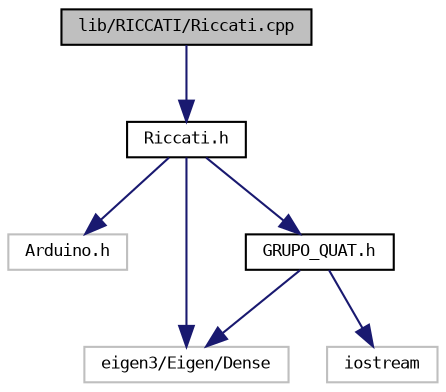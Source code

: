 digraph "lib/RICCATI/Riccati.cpp"
{
 // LATEX_PDF_SIZE
  bgcolor="transparent";
  edge [fontname="DejaVuSansMono",fontsize="8",labelfontname="DejaVuSansMono",labelfontsize="8"];
  node [fontname="DejaVuSansMono",fontsize="8",shape=record];
  Node1 [label="lib/RICCATI/Riccati.cpp",height=0.2,width=0.4,color="black", fillcolor="grey75", style="filled", fontcolor="black",tooltip=" "];
  Node1 -> Node2 [color="midnightblue",fontsize="8",style="solid",fontname="DejaVuSansMono"];
  Node2 [label="Riccati.h",height=0.2,width=0.4,color="black",URL="$Riccati_8h.html",tooltip=" "];
  Node2 -> Node3 [color="midnightblue",fontsize="8",style="solid",fontname="DejaVuSansMono"];
  Node3 [label="Arduino.h",height=0.2,width=0.4,color="grey75",tooltip=" "];
  Node2 -> Node4 [color="midnightblue",fontsize="8",style="solid",fontname="DejaVuSansMono"];
  Node4 [label="GRUPO_QUAT.h",height=0.2,width=0.4,color="black",URL="$GRUPO__QUAT_8h.html",tooltip="Cabecalho com funcoes de quaternion."];
  Node4 -> Node5 [color="midnightblue",fontsize="8",style="solid",fontname="DejaVuSansMono"];
  Node5 [label="eigen3/Eigen/Dense",height=0.2,width=0.4,color="grey75",tooltip=" "];
  Node4 -> Node6 [color="midnightblue",fontsize="8",style="solid",fontname="DejaVuSansMono"];
  Node6 [label="iostream",height=0.2,width=0.4,color="grey75",tooltip=" "];
  Node2 -> Node5 [color="midnightblue",fontsize="8",style="solid",fontname="DejaVuSansMono"];
}
